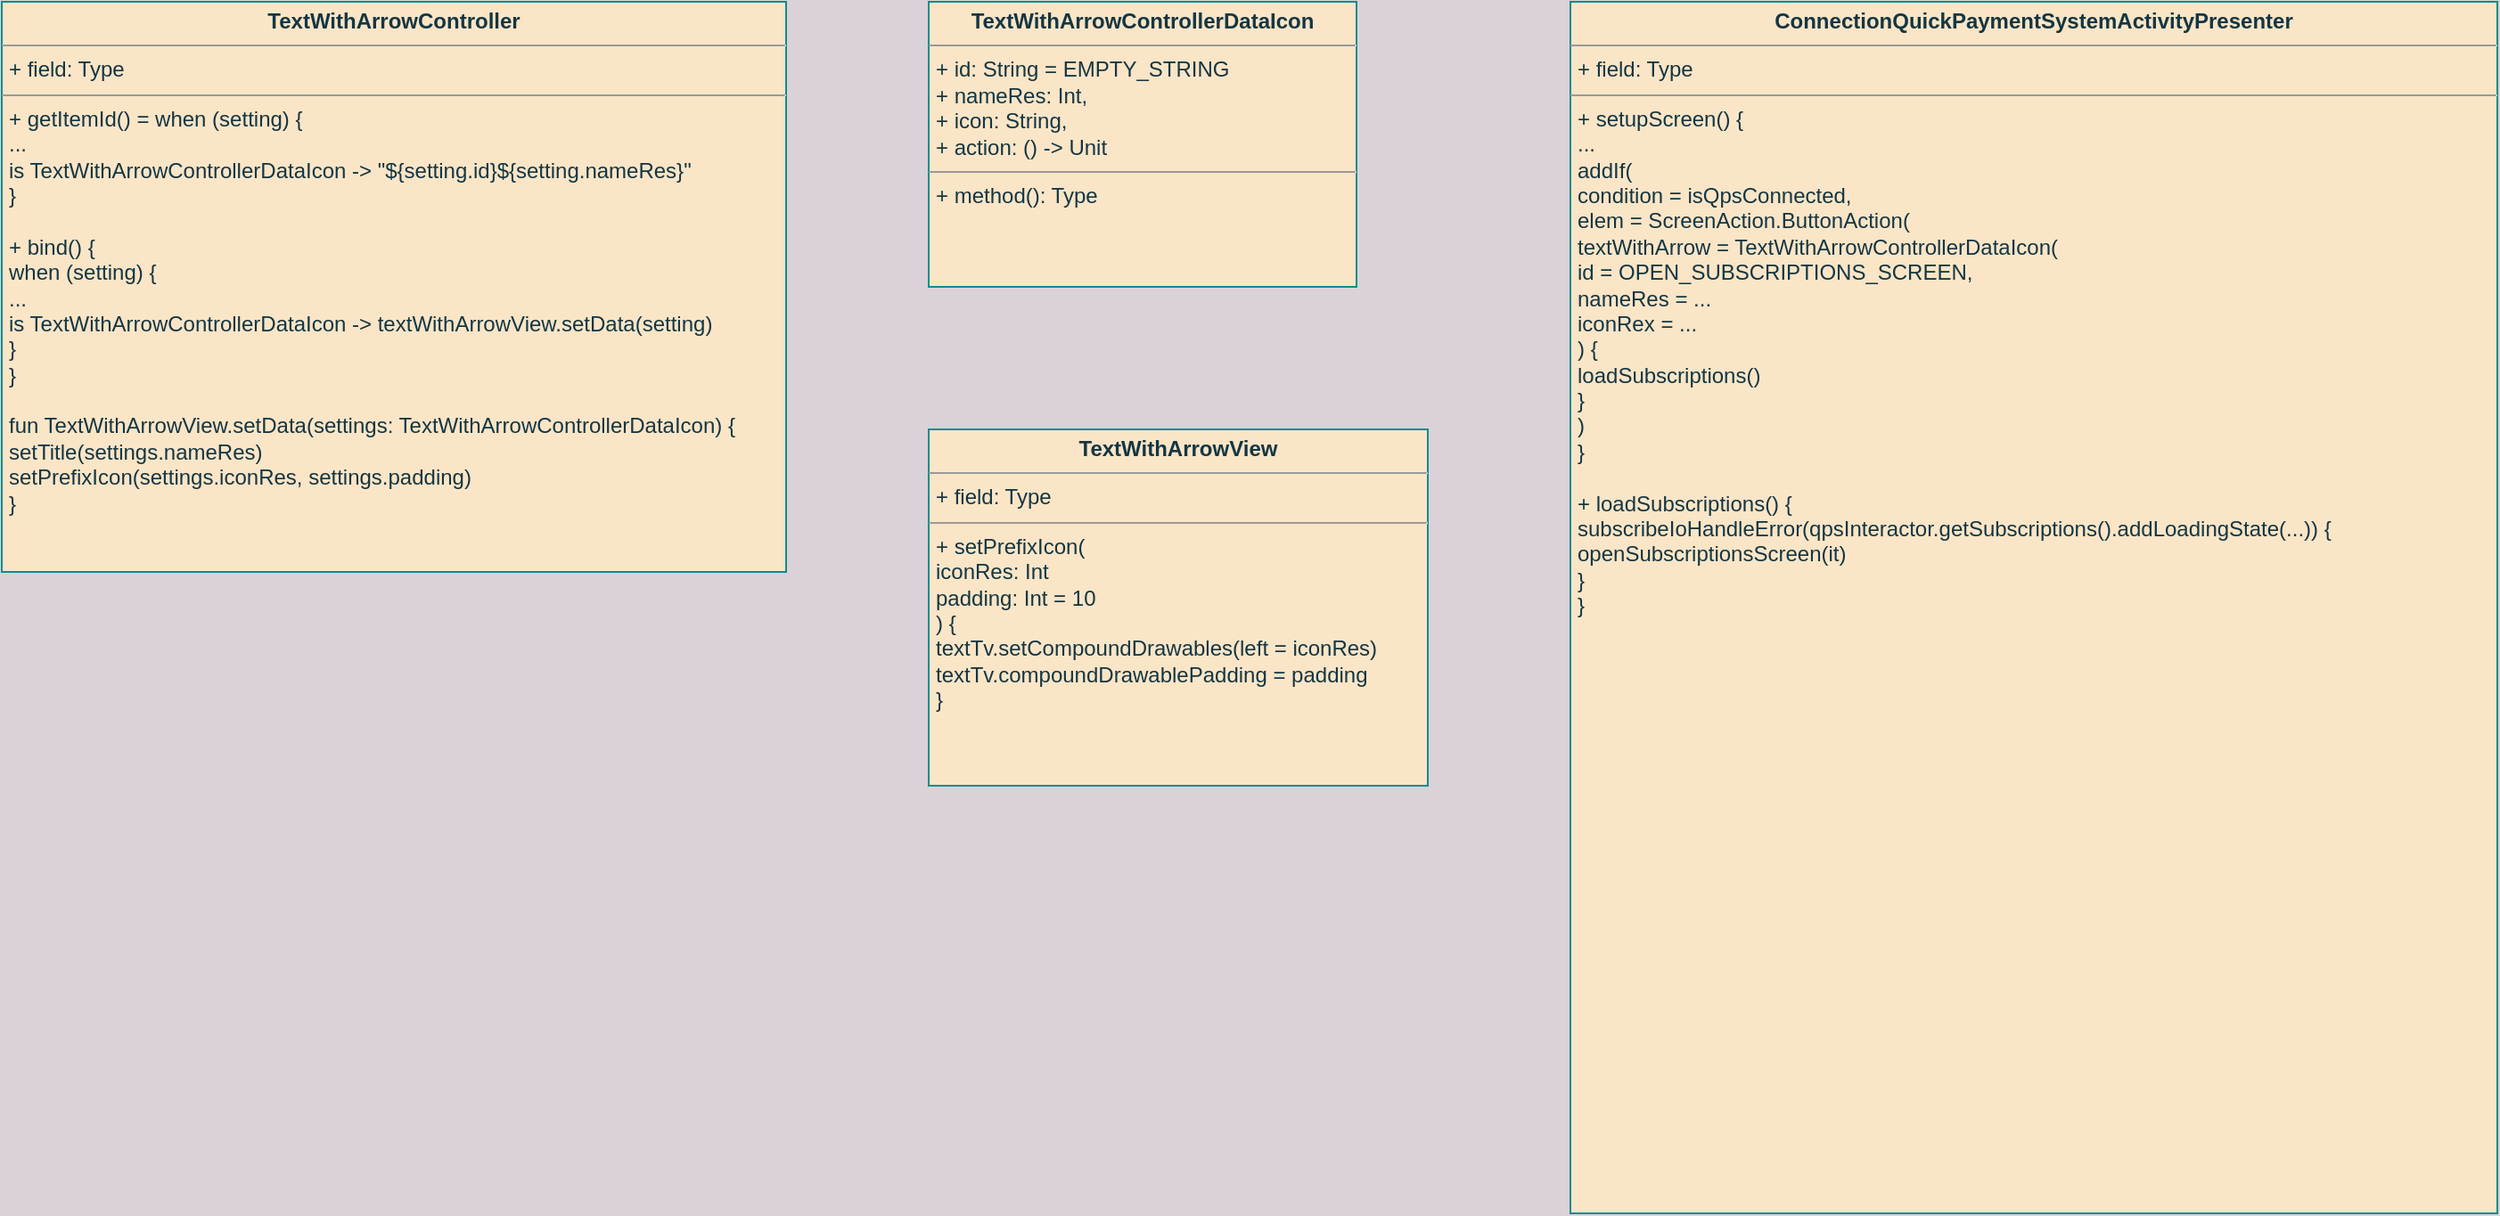 <mxfile version="20.0.1" type="github">
  <diagram id="eiOn3xDo7uWDu8iiAyMU" name="Page-1">
    <mxGraphModel dx="676" dy="457" grid="1" gridSize="10" guides="1" tooltips="1" connect="1" arrows="1" fold="1" page="1" pageScale="1" pageWidth="827" pageHeight="1169" background="#DAD2D8" math="0" shadow="0">
      <root>
        <mxCell id="0" />
        <mxCell id="1" parent="0" />
        <mxCell id="QGh5Z-5Umhr-68MVZ_py-1" value="&lt;p style=&quot;margin:0px;margin-top:4px;text-align:center;&quot;&gt;&lt;b&gt;TextWithArrowController&lt;/b&gt;&lt;/p&gt;&lt;hr size=&quot;1&quot;&gt;&lt;p style=&quot;margin:0px;margin-left:4px;&quot;&gt;+ field: Type&lt;/p&gt;&lt;hr size=&quot;1&quot;&gt;&lt;p style=&quot;margin:0px;margin-left:4px;&quot;&gt;+ getItemId() = when (setting) {&lt;/p&gt;&lt;p style=&quot;margin:0px;margin-left:4px;&quot;&gt;...&lt;/p&gt;&lt;p style=&quot;margin:0px;margin-left:4px;&quot;&gt;is TextWithArrowControllerDataIcon -&amp;gt; &quot;${setting.id}${setting.nameRes}&quot;&lt;br&gt;&lt;/p&gt;&lt;p style=&quot;margin:0px;margin-left:4px;&quot;&gt;}&lt;/p&gt;&lt;p style=&quot;margin:0px;margin-left:4px;&quot;&gt;&lt;br&gt;&lt;/p&gt;&lt;p style=&quot;margin:0px;margin-left:4px;&quot;&gt;+ bind() {&lt;/p&gt;&lt;p style=&quot;margin:0px;margin-left:4px;&quot;&gt;when (setting) {&lt;/p&gt;&lt;p style=&quot;margin:0px;margin-left:4px;&quot;&gt;...&lt;/p&gt;&lt;p style=&quot;margin:0px;margin-left:4px;&quot;&gt;is TextWithArrowControllerDataIcon -&amp;gt; textWithArrowView.setData(setting)&lt;br&gt;&lt;/p&gt;&lt;p style=&quot;margin:0px;margin-left:4px;&quot;&gt;}&lt;br&gt;&lt;/p&gt;&lt;p style=&quot;margin:0px;margin-left:4px;&quot;&gt;}&lt;/p&gt;&lt;p style=&quot;margin:0px;margin-left:4px;&quot;&gt;&lt;br&gt;&lt;/p&gt;&lt;p style=&quot;margin:0px;margin-left:4px;&quot;&gt;fun TextWithArrowView.setData(settings: TextWithArrowControllerDataIcon) {&lt;/p&gt;&lt;p style=&quot;margin:0px;margin-left:4px;&quot;&gt;setTitle(settings.nameRes)&lt;/p&gt;&lt;p style=&quot;margin:0px;margin-left:4px;&quot;&gt;setPrefixIcon(settings.iconRes, settings.padding)&lt;br&gt;&lt;/p&gt;&lt;p style=&quot;margin:0px;margin-left:4px;&quot;&gt;}&lt;br&gt;&lt;/p&gt;" style="verticalAlign=top;align=left;overflow=fill;fontSize=12;fontFamily=Helvetica;html=1;rounded=0;sketch=0;fontColor=#143642;strokeColor=#0F8B8D;fillColor=#FAE5C7;" vertex="1" parent="1">
          <mxGeometry x="80" y="80" width="440" height="320" as="geometry" />
        </mxCell>
        <mxCell id="QGh5Z-5Umhr-68MVZ_py-2" value="&lt;p style=&quot;margin:0px;margin-top:4px;text-align:center;&quot;&gt;&lt;b&gt;TextWithArrowControllerDataIcon&lt;/b&gt;&lt;/p&gt;&lt;hr size=&quot;1&quot;&gt;&lt;p style=&quot;margin:0px;margin-left:4px;&quot;&gt;+ id: String = EMPTY_STRING&lt;/p&gt;&lt;p style=&quot;margin:0px;margin-left:4px;&quot;&gt;+ nameRes: Int,&lt;/p&gt;&lt;p style=&quot;margin:0px;margin-left:4px;&quot;&gt;+ icon: String,&lt;/p&gt;&lt;p style=&quot;margin:0px;margin-left:4px;&quot;&gt;+ action: () -&amp;gt; Unit&lt;br&gt;&lt;/p&gt;&lt;hr size=&quot;1&quot;&gt;&lt;p style=&quot;margin:0px;margin-left:4px;&quot;&gt;+ method(): Type&lt;/p&gt;" style="verticalAlign=top;align=left;overflow=fill;fontSize=12;fontFamily=Helvetica;html=1;rounded=0;sketch=0;fontColor=#143642;strokeColor=#0F8B8D;fillColor=#FAE5C7;" vertex="1" parent="1">
          <mxGeometry x="600" y="80" width="240" height="160" as="geometry" />
        </mxCell>
        <mxCell id="QGh5Z-5Umhr-68MVZ_py-3" value="&lt;p style=&quot;margin:0px;margin-top:4px;text-align:center;&quot;&gt;&lt;b&gt;TextWithArrowView&lt;/b&gt;&lt;/p&gt;&lt;hr size=&quot;1&quot;&gt;&lt;p style=&quot;margin:0px;margin-left:4px;&quot;&gt;+ field: Type&lt;/p&gt;&lt;hr size=&quot;1&quot;&gt;&lt;p style=&quot;margin:0px;margin-left:4px;&quot;&gt;+ setPrefixIcon(&lt;/p&gt;&lt;p style=&quot;margin:0px;margin-left:4px;&quot;&gt;iconRes: Int&lt;/p&gt;&lt;p style=&quot;margin:0px;margin-left:4px;&quot;&gt;padding: Int = 10&lt;br&gt;&lt;/p&gt;&lt;p style=&quot;margin:0px;margin-left:4px;&quot;&gt;) {&lt;/p&gt;&lt;p style=&quot;margin:0px;margin-left:4px;&quot;&gt;textTv.setCompoundDrawables(left = iconRes)&lt;/p&gt;&lt;p style=&quot;margin:0px;margin-left:4px;&quot;&gt;textTv.compoundDrawablePadding = padding&lt;br&gt;&lt;/p&gt;&lt;p style=&quot;margin:0px;margin-left:4px;&quot;&gt;}&lt;br&gt;&lt;/p&gt;" style="verticalAlign=top;align=left;overflow=fill;fontSize=12;fontFamily=Helvetica;html=1;rounded=0;sketch=0;fontColor=#143642;strokeColor=#0F8B8D;fillColor=#FAE5C7;" vertex="1" parent="1">
          <mxGeometry x="600" y="320" width="280" height="200" as="geometry" />
        </mxCell>
        <mxCell id="QGh5Z-5Umhr-68MVZ_py-4" value="&lt;p style=&quot;margin:0px;margin-top:4px;text-align:center;&quot;&gt;&lt;b&gt;ConnectionQuickPaymentSystemActivityPresenter&lt;/b&gt;&lt;/p&gt;&lt;hr size=&quot;1&quot;&gt;&lt;p style=&quot;margin:0px;margin-left:4px;&quot;&gt;+ field: Type&lt;/p&gt;&lt;hr size=&quot;1&quot;&gt;&lt;p style=&quot;margin:0px;margin-left:4px;&quot;&gt;+ setupScreen() {&lt;/p&gt;&lt;p style=&quot;margin:0px;margin-left:4px;&quot;&gt;...&lt;/p&gt;&lt;p style=&quot;margin:0px;margin-left:4px;&quot;&gt;addIf(&lt;/p&gt;&lt;p style=&quot;margin:0px;margin-left:4px;&quot;&gt;condition = isQpsConnected,&lt;/p&gt;&lt;p style=&quot;margin:0px;margin-left:4px;&quot;&gt;elem = ScreenAction.ButtonAction(&lt;/p&gt;&lt;p style=&quot;margin:0px;margin-left:4px;&quot;&gt;textWithArrow = TextWithArrowControllerDataIcon(&lt;/p&gt;&lt;p style=&quot;margin:0px;margin-left:4px;&quot;&gt;id = OPEN_SUBSCRIPTIONS_SCREEN,&lt;/p&gt;&lt;p style=&quot;margin:0px;margin-left:4px;&quot;&gt;nameRes = ...&lt;/p&gt;&lt;p style=&quot;margin:0px;margin-left:4px;&quot;&gt;iconRex = ...&lt;br&gt;&lt;/p&gt;&lt;p style=&quot;margin:0px;margin-left:4px;&quot;&gt;) {&lt;/p&gt;&lt;p style=&quot;margin:0px;margin-left:4px;&quot;&gt;loadSubscriptions()&lt;br&gt;&lt;/p&gt;&lt;p style=&quot;margin:0px;margin-left:4px;&quot;&gt;}&lt;br&gt;&lt;/p&gt;&lt;p style=&quot;margin:0px;margin-left:4px;&quot;&gt;)&lt;br&gt;&lt;/p&gt;&lt;p style=&quot;margin:0px;margin-left:4px;&quot;&gt;}&lt;/p&gt;&lt;p style=&quot;margin:0px;margin-left:4px;&quot;&gt;&lt;br&gt;&lt;/p&gt;&lt;p style=&quot;margin:0px;margin-left:4px;&quot;&gt;+ loadSubscriptions() {&lt;/p&gt;&lt;p style=&quot;margin:0px;margin-left:4px;&quot;&gt;subscribeIoHandleError(qpsInteractor.getSubscriptions().addLoadingState(...)) {&lt;/p&gt;&lt;p style=&quot;margin:0px;margin-left:4px;&quot;&gt;openSubscriptionsScreen(it)&lt;br&gt;&lt;/p&gt;&lt;p style=&quot;margin:0px;margin-left:4px;&quot;&gt;}&lt;br&gt;&lt;/p&gt;&lt;p style=&quot;margin:0px;margin-left:4px;&quot;&gt;}&lt;br&gt;&lt;/p&gt;" style="verticalAlign=top;align=left;overflow=fill;fontSize=12;fontFamily=Helvetica;html=1;rounded=0;sketch=0;fontColor=#143642;strokeColor=#0F8B8D;fillColor=#FAE5C7;" vertex="1" parent="1">
          <mxGeometry x="960" y="80" width="520" height="680" as="geometry" />
        </mxCell>
      </root>
    </mxGraphModel>
  </diagram>
</mxfile>
